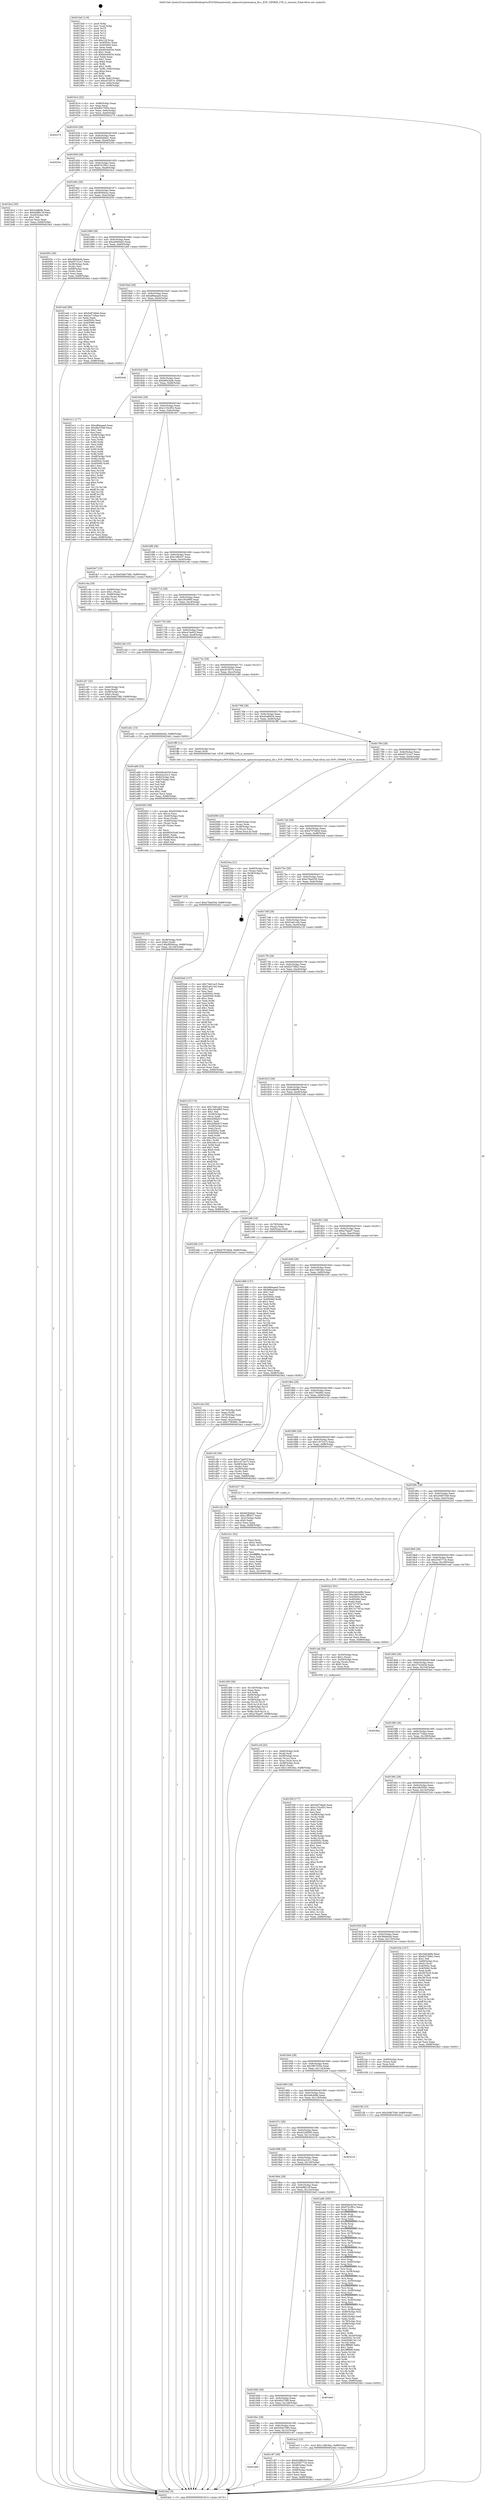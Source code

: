 digraph "0x4015a0" {
  label = "0x4015a0 (/mnt/c/Users/mathe/Desktop/tcc/POCII/binaries/extr_opensslcryptoevpevp_lib.c_EVP_CIPHER_CTX_iv_noconst_Final-ollvm.out::main(0))"
  labelloc = "t"
  node[shape=record]

  Entry [label="",width=0.3,height=0.3,shape=circle,fillcolor=black,style=filled]
  "0x401614" [label="{
     0x401614 [32]\l
     | [instrs]\l
     &nbsp;&nbsp;0x401614 \<+6\>: mov -0x88(%rbp),%eax\l
     &nbsp;&nbsp;0x40161a \<+2\>: mov %eax,%ecx\l
     &nbsp;&nbsp;0x40161c \<+6\>: sub $0x80275f54,%ecx\l
     &nbsp;&nbsp;0x401622 \<+6\>: mov %eax,-0x9c(%rbp)\l
     &nbsp;&nbsp;0x401628 \<+6\>: mov %ecx,-0xa0(%rbp)\l
     &nbsp;&nbsp;0x40162e \<+6\>: je 0000000000402274 \<main+0xcd4\>\l
  }"]
  "0x402274" [label="{
     0x402274\l
  }", style=dashed]
  "0x401634" [label="{
     0x401634 [28]\l
     | [instrs]\l
     &nbsp;&nbsp;0x401634 \<+5\>: jmp 0000000000401639 \<main+0x99\>\l
     &nbsp;&nbsp;0x401639 \<+6\>: mov -0x9c(%rbp),%eax\l
     &nbsp;&nbsp;0x40163f \<+5\>: sub $0x842bbbd1,%eax\l
     &nbsp;&nbsp;0x401644 \<+6\>: mov %eax,-0xa4(%rbp)\l
     &nbsp;&nbsp;0x40164a \<+6\>: je 000000000040220a \<main+0xc6a\>\l
  }"]
  Exit [label="",width=0.3,height=0.3,shape=circle,fillcolor=black,style=filled,peripheries=2]
  "0x40220a" [label="{
     0x40220a\l
  }", style=dashed]
  "0x401650" [label="{
     0x401650 [28]\l
     | [instrs]\l
     &nbsp;&nbsp;0x401650 \<+5\>: jmp 0000000000401655 \<main+0xb5\>\l
     &nbsp;&nbsp;0x401655 \<+6\>: mov -0x9c(%rbp),%eax\l
     &nbsp;&nbsp;0x40165b \<+5\>: sub $0x97b1f81c,%eax\l
     &nbsp;&nbsp;0x401660 \<+6\>: mov %eax,-0xa8(%rbp)\l
     &nbsp;&nbsp;0x401666 \<+6\>: je 0000000000401bc2 \<main+0x622\>\l
  }"]
  "0x4021fb" [label="{
     0x4021fb [15]\l
     | [instrs]\l
     &nbsp;&nbsp;0x4021fb \<+10\>: movl $0x20d67549,-0x88(%rbp)\l
     &nbsp;&nbsp;0x402205 \<+5\>: jmp 00000000004024e2 \<main+0xf42\>\l
  }"]
  "0x401bc2" [label="{
     0x401bc2 [30]\l
     | [instrs]\l
     &nbsp;&nbsp;0x401bc2 \<+5\>: mov $0x2adfe9b,%eax\l
     &nbsp;&nbsp;0x401bc7 \<+5\>: mov $0x4ef8b13f,%ecx\l
     &nbsp;&nbsp;0x401bcc \<+3\>: mov -0x2d(%rbp),%dl\l
     &nbsp;&nbsp;0x401bcf \<+3\>: test $0x1,%dl\l
     &nbsp;&nbsp;0x401bd2 \<+3\>: cmovne %ecx,%eax\l
     &nbsp;&nbsp;0x401bd5 \<+6\>: mov %eax,-0x88(%rbp)\l
     &nbsp;&nbsp;0x401bdb \<+5\>: jmp 00000000004024e2 \<main+0xf42\>\l
  }"]
  "0x40166c" [label="{
     0x40166c [28]\l
     | [instrs]\l
     &nbsp;&nbsp;0x40166c \<+5\>: jmp 0000000000401671 \<main+0xd1\>\l
     &nbsp;&nbsp;0x401671 \<+6\>: mov -0x9c(%rbp),%eax\l
     &nbsp;&nbsp;0x401677 \<+5\>: sub $0x9f30dcac,%eax\l
     &nbsp;&nbsp;0x40167c \<+6\>: mov %eax,-0xac(%rbp)\l
     &nbsp;&nbsp;0x401682 \<+6\>: je 000000000040205c \<main+0xabc\>\l
  }"]
  "0x402097" [label="{
     0x402097 [15]\l
     | [instrs]\l
     &nbsp;&nbsp;0x402097 \<+10\>: movl $0xe78ad33d,-0x88(%rbp)\l
     &nbsp;&nbsp;0x4020a1 \<+5\>: jmp 00000000004024e2 \<main+0xf42\>\l
  }"]
  "0x40205c" [label="{
     0x40205c [36]\l
     | [instrs]\l
     &nbsp;&nbsp;0x40205c \<+5\>: mov $0x36b0dcfa,%eax\l
     &nbsp;&nbsp;0x402061 \<+5\>: mov $0xd5721ec7,%ecx\l
     &nbsp;&nbsp;0x402066 \<+4\>: mov -0x38(%rbp),%rdx\l
     &nbsp;&nbsp;0x40206a \<+2\>: mov (%rdx),%esi\l
     &nbsp;&nbsp;0x40206c \<+4\>: mov -0x68(%rbp),%rdx\l
     &nbsp;&nbsp;0x402070 \<+2\>: cmp (%rdx),%esi\l
     &nbsp;&nbsp;0x402072 \<+3\>: cmovl %ecx,%eax\l
     &nbsp;&nbsp;0x402075 \<+6\>: mov %eax,-0x88(%rbp)\l
     &nbsp;&nbsp;0x40207b \<+5\>: jmp 00000000004024e2 \<main+0xf42\>\l
  }"]
  "0x401688" [label="{
     0x401688 [28]\l
     | [instrs]\l
     &nbsp;&nbsp;0x401688 \<+5\>: jmp 000000000040168d \<main+0xed\>\l
     &nbsp;&nbsp;0x40168d \<+6\>: mov -0x9c(%rbp),%eax\l
     &nbsp;&nbsp;0x401693 \<+5\>: sub $0xa0840ed2,%eax\l
     &nbsp;&nbsp;0x401698 \<+6\>: mov %eax,-0xb0(%rbp)\l
     &nbsp;&nbsp;0x40169e \<+6\>: je 0000000000401ee0 \<main+0x940\>\l
  }"]
  "0x40203d" [label="{
     0x40203d [31]\l
     | [instrs]\l
     &nbsp;&nbsp;0x40203d \<+4\>: mov -0x38(%rbp),%rdi\l
     &nbsp;&nbsp;0x402041 \<+6\>: movl $0x0,(%rdi)\l
     &nbsp;&nbsp;0x402047 \<+10\>: movl $0x9f30dcac,-0x88(%rbp)\l
     &nbsp;&nbsp;0x402051 \<+6\>: mov %eax,-0x144(%rbp)\l
     &nbsp;&nbsp;0x402057 \<+5\>: jmp 00000000004024e2 \<main+0xf42\>\l
  }"]
  "0x401ee0" [label="{
     0x401ee0 [86]\l
     | [instrs]\l
     &nbsp;&nbsp;0x401ee0 \<+5\>: mov $0x5e974beb,%eax\l
     &nbsp;&nbsp;0x401ee5 \<+5\>: mov $0x2a77c6aa,%ecx\l
     &nbsp;&nbsp;0x401eea \<+2\>: xor %edx,%edx\l
     &nbsp;&nbsp;0x401eec \<+7\>: mov 0x40505c,%esi\l
     &nbsp;&nbsp;0x401ef3 \<+7\>: mov 0x405060,%edi\l
     &nbsp;&nbsp;0x401efa \<+3\>: sub $0x1,%edx\l
     &nbsp;&nbsp;0x401efd \<+3\>: mov %esi,%r8d\l
     &nbsp;&nbsp;0x401f00 \<+3\>: add %edx,%r8d\l
     &nbsp;&nbsp;0x401f03 \<+4\>: imul %r8d,%esi\l
     &nbsp;&nbsp;0x401f07 \<+3\>: and $0x1,%esi\l
     &nbsp;&nbsp;0x401f0a \<+3\>: cmp $0x0,%esi\l
     &nbsp;&nbsp;0x401f0d \<+4\>: sete %r9b\l
     &nbsp;&nbsp;0x401f11 \<+3\>: cmp $0xa,%edi\l
     &nbsp;&nbsp;0x401f14 \<+4\>: setl %r10b\l
     &nbsp;&nbsp;0x401f18 \<+3\>: mov %r9b,%r11b\l
     &nbsp;&nbsp;0x401f1b \<+3\>: and %r10b,%r11b\l
     &nbsp;&nbsp;0x401f1e \<+3\>: xor %r10b,%r9b\l
     &nbsp;&nbsp;0x401f21 \<+3\>: or %r9b,%r11b\l
     &nbsp;&nbsp;0x401f24 \<+4\>: test $0x1,%r11b\l
     &nbsp;&nbsp;0x401f28 \<+3\>: cmovne %ecx,%eax\l
     &nbsp;&nbsp;0x401f2b \<+6\>: mov %eax,-0x88(%rbp)\l
     &nbsp;&nbsp;0x401f31 \<+5\>: jmp 00000000004024e2 \<main+0xf42\>\l
  }"]
  "0x4016a4" [label="{
     0x4016a4 [28]\l
     | [instrs]\l
     &nbsp;&nbsp;0x4016a4 \<+5\>: jmp 00000000004016a9 \<main+0x109\>\l
     &nbsp;&nbsp;0x4016a9 \<+6\>: mov -0x9c(%rbp),%eax\l
     &nbsp;&nbsp;0x4016af \<+5\>: sub $0xa86eaaed,%eax\l
     &nbsp;&nbsp;0x4016b4 \<+6\>: mov %eax,-0xb4(%rbp)\l
     &nbsp;&nbsp;0x4016ba \<+6\>: je 0000000000402444 \<main+0xea4\>\l
  }"]
  "0x402002" [label="{
     0x402002 [59]\l
     | [instrs]\l
     &nbsp;&nbsp;0x402002 \<+10\>: movabs $0x4030b6,%rdi\l
     &nbsp;&nbsp;0x40200c \<+5\>: mov $0x1a,%ecx\l
     &nbsp;&nbsp;0x402011 \<+4\>: mov -0x40(%rbp),%rdx\l
     &nbsp;&nbsp;0x402015 \<+3\>: mov %rax,(%rdx)\l
     &nbsp;&nbsp;0x402018 \<+4\>: mov -0x40(%rbp),%rax\l
     &nbsp;&nbsp;0x40201c \<+3\>: mov (%rax),%rax\l
     &nbsp;&nbsp;0x40201f \<+3\>: movzbl (%rax),%eax\l
     &nbsp;&nbsp;0x402022 \<+1\>: cltd\l
     &nbsp;&nbsp;0x402023 \<+2\>: idiv %ecx\l
     &nbsp;&nbsp;0x402025 \<+6\>: sub $0x88343cdd,%edx\l
     &nbsp;&nbsp;0x40202b \<+3\>: add $0x61,%edx\l
     &nbsp;&nbsp;0x40202e \<+6\>: add $0x88343cdd,%edx\l
     &nbsp;&nbsp;0x402034 \<+2\>: mov %edx,%esi\l
     &nbsp;&nbsp;0x402036 \<+2\>: mov $0x0,%al\l
     &nbsp;&nbsp;0x402038 \<+5\>: call 0000000000401040 \<printf@plt\>\l
     | [calls]\l
     &nbsp;&nbsp;0x401040 \{1\} (unknown)\l
  }"]
  "0x402444" [label="{
     0x402444\l
  }", style=dashed]
  "0x4016c0" [label="{
     0x4016c0 [28]\l
     | [instrs]\l
     &nbsp;&nbsp;0x4016c0 \<+5\>: jmp 00000000004016c5 \<main+0x125\>\l
     &nbsp;&nbsp;0x4016c5 \<+6\>: mov -0x9c(%rbp),%eax\l
     &nbsp;&nbsp;0x4016cb \<+5\>: sub $0xb66a3adc,%eax\l
     &nbsp;&nbsp;0x4016d0 \<+6\>: mov %eax,-0xb8(%rbp)\l
     &nbsp;&nbsp;0x4016d6 \<+6\>: je 0000000000401e11 \<main+0x871\>\l
  }"]
  "0x401d50" [label="{
     0x401d50 [56]\l
     | [instrs]\l
     &nbsp;&nbsp;0x401d50 \<+6\>: mov -0x140(%rbp),%ecx\l
     &nbsp;&nbsp;0x401d56 \<+3\>: imul %eax,%ecx\l
     &nbsp;&nbsp;0x401d59 \<+3\>: mov %cl,%r8b\l
     &nbsp;&nbsp;0x401d5c \<+4\>: mov -0x60(%rbp),%r9\l
     &nbsp;&nbsp;0x401d60 \<+3\>: mov (%r9),%r9\l
     &nbsp;&nbsp;0x401d63 \<+4\>: mov -0x58(%rbp),%r10\l
     &nbsp;&nbsp;0x401d67 \<+3\>: movslq (%r10),%r10\l
     &nbsp;&nbsp;0x401d6a \<+4\>: mov (%r9,%r10,8),%r9\l
     &nbsp;&nbsp;0x401d6e \<+4\>: mov -0x48(%rbp),%r10\l
     &nbsp;&nbsp;0x401d72 \<+3\>: movslq (%r10),%r10\l
     &nbsp;&nbsp;0x401d75 \<+4\>: mov %r8b,(%r9,%r10,1)\l
     &nbsp;&nbsp;0x401d79 \<+10\>: movl $0xa79aad7,-0x88(%rbp)\l
     &nbsp;&nbsp;0x401d83 \<+5\>: jmp 00000000004024e2 \<main+0xf42\>\l
  }"]
  "0x401e11" [label="{
     0x401e11 [177]\l
     | [instrs]\l
     &nbsp;&nbsp;0x401e11 \<+5\>: mov $0xa86eaaed,%eax\l
     &nbsp;&nbsp;0x401e16 \<+5\>: mov $0x4fa37f49,%ecx\l
     &nbsp;&nbsp;0x401e1b \<+2\>: mov $0x1,%dl\l
     &nbsp;&nbsp;0x401e1d \<+2\>: xor %esi,%esi\l
     &nbsp;&nbsp;0x401e1f \<+4\>: mov -0x48(%rbp),%rdi\l
     &nbsp;&nbsp;0x401e23 \<+3\>: mov (%rdi),%r8d\l
     &nbsp;&nbsp;0x401e26 \<+3\>: mov %esi,%r9d\l
     &nbsp;&nbsp;0x401e29 \<+3\>: sub %r8d,%r9d\l
     &nbsp;&nbsp;0x401e2c \<+3\>: mov %esi,%r8d\l
     &nbsp;&nbsp;0x401e2f \<+4\>: sub $0x1,%r8d\l
     &nbsp;&nbsp;0x401e33 \<+3\>: add %r8d,%r9d\l
     &nbsp;&nbsp;0x401e36 \<+3\>: mov %esi,%r8d\l
     &nbsp;&nbsp;0x401e39 \<+3\>: sub %r9d,%r8d\l
     &nbsp;&nbsp;0x401e3c \<+4\>: mov -0x48(%rbp),%rdi\l
     &nbsp;&nbsp;0x401e40 \<+3\>: mov %r8d,(%rdi)\l
     &nbsp;&nbsp;0x401e43 \<+8\>: mov 0x40505c,%r8d\l
     &nbsp;&nbsp;0x401e4b \<+8\>: mov 0x405060,%r9d\l
     &nbsp;&nbsp;0x401e53 \<+3\>: sub $0x1,%esi\l
     &nbsp;&nbsp;0x401e56 \<+3\>: mov %r8d,%r10d\l
     &nbsp;&nbsp;0x401e59 \<+3\>: add %esi,%r10d\l
     &nbsp;&nbsp;0x401e5c \<+4\>: imul %r10d,%r8d\l
     &nbsp;&nbsp;0x401e60 \<+4\>: and $0x1,%r8d\l
     &nbsp;&nbsp;0x401e64 \<+4\>: cmp $0x0,%r8d\l
     &nbsp;&nbsp;0x401e68 \<+4\>: sete %r11b\l
     &nbsp;&nbsp;0x401e6c \<+4\>: cmp $0xa,%r9d\l
     &nbsp;&nbsp;0x401e70 \<+3\>: setl %bl\l
     &nbsp;&nbsp;0x401e73 \<+3\>: mov %r11b,%r14b\l
     &nbsp;&nbsp;0x401e76 \<+4\>: xor $0xff,%r14b\l
     &nbsp;&nbsp;0x401e7a \<+3\>: mov %bl,%r15b\l
     &nbsp;&nbsp;0x401e7d \<+4\>: xor $0xff,%r15b\l
     &nbsp;&nbsp;0x401e81 \<+3\>: xor $0x0,%dl\l
     &nbsp;&nbsp;0x401e84 \<+3\>: mov %r14b,%r12b\l
     &nbsp;&nbsp;0x401e87 \<+4\>: and $0x0,%r12b\l
     &nbsp;&nbsp;0x401e8b \<+3\>: and %dl,%r11b\l
     &nbsp;&nbsp;0x401e8e \<+3\>: mov %r15b,%r13b\l
     &nbsp;&nbsp;0x401e91 \<+4\>: and $0x0,%r13b\l
     &nbsp;&nbsp;0x401e95 \<+2\>: and %dl,%bl\l
     &nbsp;&nbsp;0x401e97 \<+3\>: or %r11b,%r12b\l
     &nbsp;&nbsp;0x401e9a \<+3\>: or %bl,%r13b\l
     &nbsp;&nbsp;0x401e9d \<+3\>: xor %r13b,%r12b\l
     &nbsp;&nbsp;0x401ea0 \<+3\>: or %r15b,%r14b\l
     &nbsp;&nbsp;0x401ea3 \<+4\>: xor $0xff,%r14b\l
     &nbsp;&nbsp;0x401ea7 \<+3\>: or $0x0,%dl\l
     &nbsp;&nbsp;0x401eaa \<+3\>: and %dl,%r14b\l
     &nbsp;&nbsp;0x401ead \<+3\>: or %r14b,%r12b\l
     &nbsp;&nbsp;0x401eb0 \<+4\>: test $0x1,%r12b\l
     &nbsp;&nbsp;0x401eb4 \<+3\>: cmovne %ecx,%eax\l
     &nbsp;&nbsp;0x401eb7 \<+6\>: mov %eax,-0x88(%rbp)\l
     &nbsp;&nbsp;0x401ebd \<+5\>: jmp 00000000004024e2 \<main+0xf42\>\l
  }"]
  "0x4016dc" [label="{
     0x4016dc [28]\l
     | [instrs]\l
     &nbsp;&nbsp;0x4016dc \<+5\>: jmp 00000000004016e1 \<main+0x141\>\l
     &nbsp;&nbsp;0x4016e1 \<+6\>: mov -0x9c(%rbp),%eax\l
     &nbsp;&nbsp;0x4016e7 \<+5\>: sub $0xc133cd52,%eax\l
     &nbsp;&nbsp;0x4016ec \<+6\>: mov %eax,-0xbc(%rbp)\l
     &nbsp;&nbsp;0x4016f2 \<+6\>: je 0000000000401fe7 \<main+0xa47\>\l
  }"]
  "0x401d1c" [label="{
     0x401d1c [52]\l
     | [instrs]\l
     &nbsp;&nbsp;0x401d1c \<+2\>: xor %ecx,%ecx\l
     &nbsp;&nbsp;0x401d1e \<+5\>: mov $0x2,%edx\l
     &nbsp;&nbsp;0x401d23 \<+6\>: mov %edx,-0x13c(%rbp)\l
     &nbsp;&nbsp;0x401d29 \<+1\>: cltd\l
     &nbsp;&nbsp;0x401d2a \<+6\>: mov -0x13c(%rbp),%esi\l
     &nbsp;&nbsp;0x401d30 \<+2\>: idiv %esi\l
     &nbsp;&nbsp;0x401d32 \<+6\>: imul $0xfffffffe,%edx,%edx\l
     &nbsp;&nbsp;0x401d38 \<+2\>: mov %ecx,%edi\l
     &nbsp;&nbsp;0x401d3a \<+2\>: sub %edx,%edi\l
     &nbsp;&nbsp;0x401d3c \<+2\>: mov %ecx,%edx\l
     &nbsp;&nbsp;0x401d3e \<+3\>: sub $0x1,%edx\l
     &nbsp;&nbsp;0x401d41 \<+2\>: add %edx,%edi\l
     &nbsp;&nbsp;0x401d43 \<+2\>: sub %edi,%ecx\l
     &nbsp;&nbsp;0x401d45 \<+6\>: mov %ecx,-0x140(%rbp)\l
     &nbsp;&nbsp;0x401d4b \<+5\>: call 0000000000401160 \<next_i\>\l
     | [calls]\l
     &nbsp;&nbsp;0x401160 \{1\} (/mnt/c/Users/mathe/Desktop/tcc/POCII/binaries/extr_opensslcryptoevpevp_lib.c_EVP_CIPHER_CTX_iv_noconst_Final-ollvm.out::next_i)\l
  }"]
  "0x401fe7" [label="{
     0x401fe7 [15]\l
     | [instrs]\l
     &nbsp;&nbsp;0x401fe7 \<+10\>: movl $0x5d4b7580,-0x88(%rbp)\l
     &nbsp;&nbsp;0x401ff1 \<+5\>: jmp 00000000004024e2 \<main+0xf42\>\l
  }"]
  "0x4016f8" [label="{
     0x4016f8 [28]\l
     | [instrs]\l
     &nbsp;&nbsp;0x4016f8 \<+5\>: jmp 00000000004016fd \<main+0x15d\>\l
     &nbsp;&nbsp;0x4016fd \<+6\>: mov -0x9c(%rbp),%eax\l
     &nbsp;&nbsp;0x401703 \<+5\>: sub $0xc1ff5437,%eax\l
     &nbsp;&nbsp;0x401708 \<+6\>: mov %eax,-0xc0(%rbp)\l
     &nbsp;&nbsp;0x40170e \<+6\>: je 0000000000401c4a \<main+0x6aa\>\l
  }"]
  "0x401cc8" [label="{
     0x401cc8 [43]\l
     | [instrs]\l
     &nbsp;&nbsp;0x401cc8 \<+4\>: mov -0x60(%rbp),%rdi\l
     &nbsp;&nbsp;0x401ccc \<+3\>: mov (%rdi),%rdi\l
     &nbsp;&nbsp;0x401ccf \<+4\>: mov -0x58(%rbp),%rcx\l
     &nbsp;&nbsp;0x401cd3 \<+3\>: movslq (%rcx),%rcx\l
     &nbsp;&nbsp;0x401cd6 \<+4\>: mov %rax,(%rdi,%rcx,8)\l
     &nbsp;&nbsp;0x401cda \<+4\>: mov -0x48(%rbp),%rax\l
     &nbsp;&nbsp;0x401cde \<+6\>: movl $0x0,(%rax)\l
     &nbsp;&nbsp;0x401ce4 \<+10\>: movl $0x118918ec,-0x88(%rbp)\l
     &nbsp;&nbsp;0x401cee \<+5\>: jmp 00000000004024e2 \<main+0xf42\>\l
  }"]
  "0x401c4a" [label="{
     0x401c4a [29]\l
     | [instrs]\l
     &nbsp;&nbsp;0x401c4a \<+4\>: mov -0x68(%rbp),%rax\l
     &nbsp;&nbsp;0x401c4e \<+6\>: movl $0x1,(%rax)\l
     &nbsp;&nbsp;0x401c54 \<+4\>: mov -0x68(%rbp),%rax\l
     &nbsp;&nbsp;0x401c58 \<+3\>: movslq (%rax),%rax\l
     &nbsp;&nbsp;0x401c5b \<+4\>: shl $0x3,%rax\l
     &nbsp;&nbsp;0x401c5f \<+3\>: mov %rax,%rdi\l
     &nbsp;&nbsp;0x401c62 \<+5\>: call 0000000000401050 \<malloc@plt\>\l
     | [calls]\l
     &nbsp;&nbsp;0x401050 \{1\} (unknown)\l
  }"]
  "0x401714" [label="{
     0x401714 [28]\l
     | [instrs]\l
     &nbsp;&nbsp;0x401714 \<+5\>: jmp 0000000000401719 \<main+0x179\>\l
     &nbsp;&nbsp;0x401719 \<+6\>: mov -0x9c(%rbp),%eax\l
     &nbsp;&nbsp;0x40171f \<+5\>: sub $0xc30c0f93,%eax\l
     &nbsp;&nbsp;0x401724 \<+6\>: mov %eax,-0xc4(%rbp)\l
     &nbsp;&nbsp;0x40172a \<+6\>: je 00000000004021dd \<main+0xc3d\>\l
  }"]
  "0x401a08" [label="{
     0x401a08\l
  }", style=dashed]
  "0x4021dd" [label="{
     0x4021dd [15]\l
     | [instrs]\l
     &nbsp;&nbsp;0x4021dd \<+10\>: movl $0x9f30dcac,-0x88(%rbp)\l
     &nbsp;&nbsp;0x4021e7 \<+5\>: jmp 00000000004024e2 \<main+0xf42\>\l
  }"]
  "0x401730" [label="{
     0x401730 [28]\l
     | [instrs]\l
     &nbsp;&nbsp;0x401730 \<+5\>: jmp 0000000000401735 \<main+0x195\>\l
     &nbsp;&nbsp;0x401735 \<+6\>: mov -0x9c(%rbp),%eax\l
     &nbsp;&nbsp;0x40173b \<+5\>: sub $0xce7ee91f,%eax\l
     &nbsp;&nbsp;0x401740 \<+6\>: mov %eax,-0xc8(%rbp)\l
     &nbsp;&nbsp;0x401746 \<+6\>: je 0000000000401ed1 \<main+0x931\>\l
  }"]
  "0x401c87" [label="{
     0x401c87 [36]\l
     | [instrs]\l
     &nbsp;&nbsp;0x401c87 \<+5\>: mov $0xd2af6b54,%eax\l
     &nbsp;&nbsp;0x401c8c \<+5\>: mov $0x2540771b,%ecx\l
     &nbsp;&nbsp;0x401c91 \<+4\>: mov -0x58(%rbp),%rdx\l
     &nbsp;&nbsp;0x401c95 \<+2\>: mov (%rdx),%esi\l
     &nbsp;&nbsp;0x401c97 \<+4\>: mov -0x68(%rbp),%rdx\l
     &nbsp;&nbsp;0x401c9b \<+2\>: cmp (%rdx),%esi\l
     &nbsp;&nbsp;0x401c9d \<+3\>: cmovl %ecx,%eax\l
     &nbsp;&nbsp;0x401ca0 \<+6\>: mov %eax,-0x88(%rbp)\l
     &nbsp;&nbsp;0x401ca6 \<+5\>: jmp 00000000004024e2 \<main+0xf42\>\l
  }"]
  "0x401ed1" [label="{
     0x401ed1 [15]\l
     | [instrs]\l
     &nbsp;&nbsp;0x401ed1 \<+10\>: movl $0xa0840ed2,-0x88(%rbp)\l
     &nbsp;&nbsp;0x401edb \<+5\>: jmp 00000000004024e2 \<main+0xf42\>\l
  }"]
  "0x40174c" [label="{
     0x40174c [28]\l
     | [instrs]\l
     &nbsp;&nbsp;0x40174c \<+5\>: jmp 0000000000401751 \<main+0x1b1\>\l
     &nbsp;&nbsp;0x401751 \<+6\>: mov -0x9c(%rbp),%eax\l
     &nbsp;&nbsp;0x401757 \<+5\>: sub $0xcf15f37e,%eax\l
     &nbsp;&nbsp;0x40175c \<+6\>: mov %eax,-0xcc(%rbp)\l
     &nbsp;&nbsp;0x401762 \<+6\>: je 0000000000401a66 \<main+0x4c6\>\l
  }"]
  "0x4019ec" [label="{
     0x4019ec [28]\l
     | [instrs]\l
     &nbsp;&nbsp;0x4019ec \<+5\>: jmp 00000000004019f1 \<main+0x451\>\l
     &nbsp;&nbsp;0x4019f1 \<+6\>: mov -0x9c(%rbp),%eax\l
     &nbsp;&nbsp;0x4019f7 \<+5\>: sub $0x5d4b7580,%eax\l
     &nbsp;&nbsp;0x4019fc \<+6\>: mov %eax,-0x12c(%rbp)\l
     &nbsp;&nbsp;0x401a02 \<+6\>: je 0000000000401c87 \<main+0x6e7\>\l
  }"]
  "0x401a66" [label="{
     0x401a66 [53]\l
     | [instrs]\l
     &nbsp;&nbsp;0x401a66 \<+5\>: mov $0x64bcb33d,%eax\l
     &nbsp;&nbsp;0x401a6b \<+5\>: mov $0x42ac22c1,%ecx\l
     &nbsp;&nbsp;0x401a70 \<+6\>: mov -0x82(%rbp),%dl\l
     &nbsp;&nbsp;0x401a76 \<+7\>: mov -0x81(%rbp),%sil\l
     &nbsp;&nbsp;0x401a7d \<+3\>: mov %dl,%dil\l
     &nbsp;&nbsp;0x401a80 \<+3\>: and %sil,%dil\l
     &nbsp;&nbsp;0x401a83 \<+3\>: xor %sil,%dl\l
     &nbsp;&nbsp;0x401a86 \<+3\>: or %dl,%dil\l
     &nbsp;&nbsp;0x401a89 \<+4\>: test $0x1,%dil\l
     &nbsp;&nbsp;0x401a8d \<+3\>: cmovne %ecx,%eax\l
     &nbsp;&nbsp;0x401a90 \<+6\>: mov %eax,-0x88(%rbp)\l
     &nbsp;&nbsp;0x401a96 \<+5\>: jmp 00000000004024e2 \<main+0xf42\>\l
  }"]
  "0x401768" [label="{
     0x401768 [28]\l
     | [instrs]\l
     &nbsp;&nbsp;0x401768 \<+5\>: jmp 000000000040176d \<main+0x1cd\>\l
     &nbsp;&nbsp;0x40176d \<+6\>: mov -0x9c(%rbp),%eax\l
     &nbsp;&nbsp;0x401773 \<+5\>: sub $0xd2af6b54,%eax\l
     &nbsp;&nbsp;0x401778 \<+6\>: mov %eax,-0xd0(%rbp)\l
     &nbsp;&nbsp;0x40177e \<+6\>: je 0000000000401ff6 \<main+0xa56\>\l
  }"]
  "0x4024e2" [label="{
     0x4024e2 [5]\l
     | [instrs]\l
     &nbsp;&nbsp;0x4024e2 \<+5\>: jmp 0000000000401614 \<main+0x74\>\l
  }"]
  "0x4015a0" [label="{
     0x4015a0 [116]\l
     | [instrs]\l
     &nbsp;&nbsp;0x4015a0 \<+1\>: push %rbp\l
     &nbsp;&nbsp;0x4015a1 \<+3\>: mov %rsp,%rbp\l
     &nbsp;&nbsp;0x4015a4 \<+2\>: push %r15\l
     &nbsp;&nbsp;0x4015a6 \<+2\>: push %r14\l
     &nbsp;&nbsp;0x4015a8 \<+2\>: push %r13\l
     &nbsp;&nbsp;0x4015aa \<+2\>: push %r12\l
     &nbsp;&nbsp;0x4015ac \<+1\>: push %rbx\l
     &nbsp;&nbsp;0x4015ad \<+7\>: sub $0x128,%rsp\l
     &nbsp;&nbsp;0x4015b4 \<+7\>: mov 0x40505c,%eax\l
     &nbsp;&nbsp;0x4015bb \<+7\>: mov 0x405060,%ecx\l
     &nbsp;&nbsp;0x4015c2 \<+2\>: mov %eax,%edx\l
     &nbsp;&nbsp;0x4015c4 \<+6\>: add $0xb0c64634,%edx\l
     &nbsp;&nbsp;0x4015ca \<+3\>: sub $0x1,%edx\l
     &nbsp;&nbsp;0x4015cd \<+6\>: sub $0xb0c64634,%edx\l
     &nbsp;&nbsp;0x4015d3 \<+3\>: imul %edx,%eax\l
     &nbsp;&nbsp;0x4015d6 \<+3\>: and $0x1,%eax\l
     &nbsp;&nbsp;0x4015d9 \<+3\>: cmp $0x0,%eax\l
     &nbsp;&nbsp;0x4015dc \<+4\>: sete %r8b\l
     &nbsp;&nbsp;0x4015e0 \<+4\>: and $0x1,%r8b\l
     &nbsp;&nbsp;0x4015e4 \<+7\>: mov %r8b,-0x82(%rbp)\l
     &nbsp;&nbsp;0x4015eb \<+3\>: cmp $0xa,%ecx\l
     &nbsp;&nbsp;0x4015ee \<+4\>: setl %r8b\l
     &nbsp;&nbsp;0x4015f2 \<+4\>: and $0x1,%r8b\l
     &nbsp;&nbsp;0x4015f6 \<+7\>: mov %r8b,-0x81(%rbp)\l
     &nbsp;&nbsp;0x4015fd \<+10\>: movl $0xcf15f37e,-0x88(%rbp)\l
     &nbsp;&nbsp;0x401607 \<+6\>: mov %edi,-0x8c(%rbp)\l
     &nbsp;&nbsp;0x40160d \<+7\>: mov %rsi,-0x98(%rbp)\l
  }"]
  "0x401ec2" [label="{
     0x401ec2 [15]\l
     | [instrs]\l
     &nbsp;&nbsp;0x401ec2 \<+10\>: movl $0x118918ec,-0x88(%rbp)\l
     &nbsp;&nbsp;0x401ecc \<+5\>: jmp 00000000004024e2 \<main+0xf42\>\l
  }"]
  "0x401ff6" [label="{
     0x401ff6 [12]\l
     | [instrs]\l
     &nbsp;&nbsp;0x401ff6 \<+4\>: mov -0x60(%rbp),%rax\l
     &nbsp;&nbsp;0x401ffa \<+3\>: mov (%rax),%rdi\l
     &nbsp;&nbsp;0x401ffd \<+5\>: call 00000000004013e0 \<EVP_CIPHER_CTX_iv_noconst\>\l
     | [calls]\l
     &nbsp;&nbsp;0x4013e0 \{1\} (/mnt/c/Users/mathe/Desktop/tcc/POCII/binaries/extr_opensslcryptoevpevp_lib.c_EVP_CIPHER_CTX_iv_noconst_Final-ollvm.out::EVP_CIPHER_CTX_iv_noconst)\l
  }"]
  "0x401784" [label="{
     0x401784 [28]\l
     | [instrs]\l
     &nbsp;&nbsp;0x401784 \<+5\>: jmp 0000000000401789 \<main+0x1e9\>\l
     &nbsp;&nbsp;0x401789 \<+6\>: mov -0x9c(%rbp),%eax\l
     &nbsp;&nbsp;0x40178f \<+5\>: sub $0xd5721ec7,%eax\l
     &nbsp;&nbsp;0x401794 \<+6\>: mov %eax,-0xd4(%rbp)\l
     &nbsp;&nbsp;0x40179a \<+6\>: je 0000000000402080 \<main+0xae0\>\l
  }"]
  "0x4019d0" [label="{
     0x4019d0 [28]\l
     | [instrs]\l
     &nbsp;&nbsp;0x4019d0 \<+5\>: jmp 00000000004019d5 \<main+0x435\>\l
     &nbsp;&nbsp;0x4019d5 \<+6\>: mov -0x9c(%rbp),%eax\l
     &nbsp;&nbsp;0x4019db \<+5\>: sub $0x4fa37f49,%eax\l
     &nbsp;&nbsp;0x4019e0 \<+6\>: mov %eax,-0x128(%rbp)\l
     &nbsp;&nbsp;0x4019e6 \<+6\>: je 0000000000401ec2 \<main+0x922\>\l
  }"]
  "0x402080" [label="{
     0x402080 [23]\l
     | [instrs]\l
     &nbsp;&nbsp;0x402080 \<+4\>: mov -0x60(%rbp),%rax\l
     &nbsp;&nbsp;0x402084 \<+3\>: mov (%rax),%rax\l
     &nbsp;&nbsp;0x402087 \<+4\>: mov -0x38(%rbp),%rcx\l
     &nbsp;&nbsp;0x40208b \<+3\>: movslq (%rcx),%rcx\l
     &nbsp;&nbsp;0x40208e \<+4\>: mov (%rax,%rcx,8),%rdi\l
     &nbsp;&nbsp;0x402092 \<+5\>: call 0000000000401030 \<free@plt\>\l
     | [calls]\l
     &nbsp;&nbsp;0x401030 \{1\} (unknown)\l
  }"]
  "0x4017a0" [label="{
     0x4017a0 [28]\l
     | [instrs]\l
     &nbsp;&nbsp;0x4017a0 \<+5\>: jmp 00000000004017a5 \<main+0x205\>\l
     &nbsp;&nbsp;0x4017a5 \<+6\>: mov -0x9c(%rbp),%eax\l
     &nbsp;&nbsp;0x4017ab \<+5\>: sub $0xd797eb0d,%eax\l
     &nbsp;&nbsp;0x4017b0 \<+6\>: mov %eax,-0xd8(%rbp)\l
     &nbsp;&nbsp;0x4017b6 \<+6\>: je 00000000004023ea \<main+0xe4a\>\l
  }"]
  "0x401be0" [label="{
     0x401be0\l
  }", style=dashed]
  "0x4023ea" [label="{
     0x4023ea [21]\l
     | [instrs]\l
     &nbsp;&nbsp;0x4023ea \<+4\>: mov -0x80(%rbp),%rax\l
     &nbsp;&nbsp;0x4023ee \<+2\>: mov (%rax),%eax\l
     &nbsp;&nbsp;0x4023f0 \<+4\>: lea -0x28(%rbp),%rsp\l
     &nbsp;&nbsp;0x4023f4 \<+1\>: pop %rbx\l
     &nbsp;&nbsp;0x4023f5 \<+2\>: pop %r12\l
     &nbsp;&nbsp;0x4023f7 \<+2\>: pop %r13\l
     &nbsp;&nbsp;0x4023f9 \<+2\>: pop %r14\l
     &nbsp;&nbsp;0x4023fb \<+2\>: pop %r15\l
     &nbsp;&nbsp;0x4023fd \<+1\>: pop %rbp\l
     &nbsp;&nbsp;0x4023fe \<+1\>: ret\l
  }"]
  "0x4017bc" [label="{
     0x4017bc [28]\l
     | [instrs]\l
     &nbsp;&nbsp;0x4017bc \<+5\>: jmp 00000000004017c1 \<main+0x221\>\l
     &nbsp;&nbsp;0x4017c1 \<+6\>: mov -0x9c(%rbp),%eax\l
     &nbsp;&nbsp;0x4017c7 \<+5\>: sub $0xe78ad33d,%eax\l
     &nbsp;&nbsp;0x4017cc \<+6\>: mov %eax,-0xdc(%rbp)\l
     &nbsp;&nbsp;0x4017d2 \<+6\>: je 00000000004020a6 \<main+0xb06\>\l
  }"]
  "0x401c67" [label="{
     0x401c67 [32]\l
     | [instrs]\l
     &nbsp;&nbsp;0x401c67 \<+4\>: mov -0x60(%rbp),%rdi\l
     &nbsp;&nbsp;0x401c6b \<+3\>: mov %rax,(%rdi)\l
     &nbsp;&nbsp;0x401c6e \<+4\>: mov -0x58(%rbp),%rax\l
     &nbsp;&nbsp;0x401c72 \<+6\>: movl $0x0,(%rax)\l
     &nbsp;&nbsp;0x401c78 \<+10\>: movl $0x5d4b7580,-0x88(%rbp)\l
     &nbsp;&nbsp;0x401c82 \<+5\>: jmp 00000000004024e2 \<main+0xf42\>\l
  }"]
  "0x4020a6" [label="{
     0x4020a6 [137]\l
     | [instrs]\l
     &nbsp;&nbsp;0x4020a6 \<+5\>: mov $0x73e61ac5,%eax\l
     &nbsp;&nbsp;0x4020ab \<+5\>: mov $0xf1a61c44,%ecx\l
     &nbsp;&nbsp;0x4020b0 \<+2\>: mov $0x1,%dl\l
     &nbsp;&nbsp;0x4020b2 \<+2\>: xor %esi,%esi\l
     &nbsp;&nbsp;0x4020b4 \<+7\>: mov 0x40505c,%edi\l
     &nbsp;&nbsp;0x4020bb \<+8\>: mov 0x405060,%r8d\l
     &nbsp;&nbsp;0x4020c3 \<+3\>: sub $0x1,%esi\l
     &nbsp;&nbsp;0x4020c6 \<+3\>: mov %edi,%r9d\l
     &nbsp;&nbsp;0x4020c9 \<+3\>: add %esi,%r9d\l
     &nbsp;&nbsp;0x4020cc \<+4\>: imul %r9d,%edi\l
     &nbsp;&nbsp;0x4020d0 \<+3\>: and $0x1,%edi\l
     &nbsp;&nbsp;0x4020d3 \<+3\>: cmp $0x0,%edi\l
     &nbsp;&nbsp;0x4020d6 \<+4\>: sete %r10b\l
     &nbsp;&nbsp;0x4020da \<+4\>: cmp $0xa,%r8d\l
     &nbsp;&nbsp;0x4020de \<+4\>: setl %r11b\l
     &nbsp;&nbsp;0x4020e2 \<+3\>: mov %r10b,%bl\l
     &nbsp;&nbsp;0x4020e5 \<+3\>: xor $0xff,%bl\l
     &nbsp;&nbsp;0x4020e8 \<+3\>: mov %r11b,%r14b\l
     &nbsp;&nbsp;0x4020eb \<+4\>: xor $0xff,%r14b\l
     &nbsp;&nbsp;0x4020ef \<+3\>: xor $0x1,%dl\l
     &nbsp;&nbsp;0x4020f2 \<+3\>: mov %bl,%r15b\l
     &nbsp;&nbsp;0x4020f5 \<+4\>: and $0xff,%r15b\l
     &nbsp;&nbsp;0x4020f9 \<+3\>: and %dl,%r10b\l
     &nbsp;&nbsp;0x4020fc \<+3\>: mov %r14b,%r12b\l
     &nbsp;&nbsp;0x4020ff \<+4\>: and $0xff,%r12b\l
     &nbsp;&nbsp;0x402103 \<+3\>: and %dl,%r11b\l
     &nbsp;&nbsp;0x402106 \<+3\>: or %r10b,%r15b\l
     &nbsp;&nbsp;0x402109 \<+3\>: or %r11b,%r12b\l
     &nbsp;&nbsp;0x40210c \<+3\>: xor %r12b,%r15b\l
     &nbsp;&nbsp;0x40210f \<+3\>: or %r14b,%bl\l
     &nbsp;&nbsp;0x402112 \<+3\>: xor $0xff,%bl\l
     &nbsp;&nbsp;0x402115 \<+3\>: or $0x1,%dl\l
     &nbsp;&nbsp;0x402118 \<+2\>: and %dl,%bl\l
     &nbsp;&nbsp;0x40211a \<+3\>: or %bl,%r15b\l
     &nbsp;&nbsp;0x40211d \<+4\>: test $0x1,%r15b\l
     &nbsp;&nbsp;0x402121 \<+3\>: cmovne %ecx,%eax\l
     &nbsp;&nbsp;0x402124 \<+6\>: mov %eax,-0x88(%rbp)\l
     &nbsp;&nbsp;0x40212a \<+5\>: jmp 00000000004024e2 \<main+0xf42\>\l
  }"]
  "0x4017d8" [label="{
     0x4017d8 [28]\l
     | [instrs]\l
     &nbsp;&nbsp;0x4017d8 \<+5\>: jmp 00000000004017dd \<main+0x23d\>\l
     &nbsp;&nbsp;0x4017dd \<+6\>: mov -0x9c(%rbp),%eax\l
     &nbsp;&nbsp;0x4017e3 \<+5\>: sub $0xf1a61c44,%eax\l
     &nbsp;&nbsp;0x4017e8 \<+6\>: mov %eax,-0xe0(%rbp)\l
     &nbsp;&nbsp;0x4017ee \<+6\>: je 000000000040212f \<main+0xb8f\>\l
  }"]
  "0x401c0e" [label="{
     0x401c0e [30]\l
     | [instrs]\l
     &nbsp;&nbsp;0x401c0e \<+4\>: mov -0x70(%rbp),%rdi\l
     &nbsp;&nbsp;0x401c12 \<+2\>: mov %eax,(%rdi)\l
     &nbsp;&nbsp;0x401c14 \<+4\>: mov -0x70(%rbp),%rdi\l
     &nbsp;&nbsp;0x401c18 \<+2\>: mov (%rdi),%eax\l
     &nbsp;&nbsp;0x401c1a \<+3\>: mov %eax,-0x2c(%rbp)\l
     &nbsp;&nbsp;0x401c1d \<+10\>: movl $0x17904f0c,-0x88(%rbp)\l
     &nbsp;&nbsp;0x401c27 \<+5\>: jmp 00000000004024e2 \<main+0xf42\>\l
  }"]
  "0x40212f" [label="{
     0x40212f [174]\l
     | [instrs]\l
     &nbsp;&nbsp;0x40212f \<+5\>: mov $0x73e61ac5,%eax\l
     &nbsp;&nbsp;0x402134 \<+5\>: mov $0xc30c0f93,%ecx\l
     &nbsp;&nbsp;0x402139 \<+2\>: mov $0x1,%dl\l
     &nbsp;&nbsp;0x40213b \<+4\>: mov -0x38(%rbp),%rsi\l
     &nbsp;&nbsp;0x40213f \<+2\>: mov (%rsi),%edi\l
     &nbsp;&nbsp;0x402141 \<+6\>: add $0x428fa915,%edi\l
     &nbsp;&nbsp;0x402147 \<+3\>: add $0x1,%edi\l
     &nbsp;&nbsp;0x40214a \<+6\>: sub $0x428fa915,%edi\l
     &nbsp;&nbsp;0x402150 \<+4\>: mov -0x38(%rbp),%rsi\l
     &nbsp;&nbsp;0x402154 \<+2\>: mov %edi,(%rsi)\l
     &nbsp;&nbsp;0x402156 \<+7\>: mov 0x40505c,%edi\l
     &nbsp;&nbsp;0x40215d \<+8\>: mov 0x405060,%r8d\l
     &nbsp;&nbsp;0x402165 \<+3\>: mov %edi,%r9d\l
     &nbsp;&nbsp;0x402168 \<+7\>: add $0xc06c1cc9,%r9d\l
     &nbsp;&nbsp;0x40216f \<+4\>: sub $0x1,%r9d\l
     &nbsp;&nbsp;0x402173 \<+7\>: sub $0xc06c1cc9,%r9d\l
     &nbsp;&nbsp;0x40217a \<+4\>: imul %r9d,%edi\l
     &nbsp;&nbsp;0x40217e \<+3\>: and $0x1,%edi\l
     &nbsp;&nbsp;0x402181 \<+3\>: cmp $0x0,%edi\l
     &nbsp;&nbsp;0x402184 \<+4\>: sete %r10b\l
     &nbsp;&nbsp;0x402188 \<+4\>: cmp $0xa,%r8d\l
     &nbsp;&nbsp;0x40218c \<+4\>: setl %r11b\l
     &nbsp;&nbsp;0x402190 \<+3\>: mov %r10b,%bl\l
     &nbsp;&nbsp;0x402193 \<+3\>: xor $0xff,%bl\l
     &nbsp;&nbsp;0x402196 \<+3\>: mov %r11b,%r14b\l
     &nbsp;&nbsp;0x402199 \<+4\>: xor $0xff,%r14b\l
     &nbsp;&nbsp;0x40219d \<+3\>: xor $0x1,%dl\l
     &nbsp;&nbsp;0x4021a0 \<+3\>: mov %bl,%r15b\l
     &nbsp;&nbsp;0x4021a3 \<+4\>: and $0xff,%r15b\l
     &nbsp;&nbsp;0x4021a7 \<+3\>: and %dl,%r10b\l
     &nbsp;&nbsp;0x4021aa \<+3\>: mov %r14b,%r12b\l
     &nbsp;&nbsp;0x4021ad \<+4\>: and $0xff,%r12b\l
     &nbsp;&nbsp;0x4021b1 \<+3\>: and %dl,%r11b\l
     &nbsp;&nbsp;0x4021b4 \<+3\>: or %r10b,%r15b\l
     &nbsp;&nbsp;0x4021b7 \<+3\>: or %r11b,%r12b\l
     &nbsp;&nbsp;0x4021ba \<+3\>: xor %r12b,%r15b\l
     &nbsp;&nbsp;0x4021bd \<+3\>: or %r14b,%bl\l
     &nbsp;&nbsp;0x4021c0 \<+3\>: xor $0xff,%bl\l
     &nbsp;&nbsp;0x4021c3 \<+3\>: or $0x1,%dl\l
     &nbsp;&nbsp;0x4021c6 \<+2\>: and %dl,%bl\l
     &nbsp;&nbsp;0x4021c8 \<+3\>: or %bl,%r15b\l
     &nbsp;&nbsp;0x4021cb \<+4\>: test $0x1,%r15b\l
     &nbsp;&nbsp;0x4021cf \<+3\>: cmovne %ecx,%eax\l
     &nbsp;&nbsp;0x4021d2 \<+6\>: mov %eax,-0x88(%rbp)\l
     &nbsp;&nbsp;0x4021d8 \<+5\>: jmp 00000000004024e2 \<main+0xf42\>\l
  }"]
  "0x4017f4" [label="{
     0x4017f4 [28]\l
     | [instrs]\l
     &nbsp;&nbsp;0x4017f4 \<+5\>: jmp 00000000004017f9 \<main+0x259\>\l
     &nbsp;&nbsp;0x4017f9 \<+6\>: mov -0x9c(%rbp),%eax\l
     &nbsp;&nbsp;0x4017ff \<+5\>: sub $0xfa3758b2,%eax\l
     &nbsp;&nbsp;0x401804 \<+6\>: mov %eax,-0xe4(%rbp)\l
     &nbsp;&nbsp;0x40180a \<+6\>: je 00000000004023db \<main+0xe3b\>\l
  }"]
  "0x4019b4" [label="{
     0x4019b4 [28]\l
     | [instrs]\l
     &nbsp;&nbsp;0x4019b4 \<+5\>: jmp 00000000004019b9 \<main+0x419\>\l
     &nbsp;&nbsp;0x4019b9 \<+6\>: mov -0x9c(%rbp),%eax\l
     &nbsp;&nbsp;0x4019bf \<+5\>: sub $0x4ef8b13f,%eax\l
     &nbsp;&nbsp;0x4019c4 \<+6\>: mov %eax,-0x124(%rbp)\l
     &nbsp;&nbsp;0x4019ca \<+6\>: je 0000000000401be0 \<main+0x640\>\l
  }"]
  "0x4023db" [label="{
     0x4023db [15]\l
     | [instrs]\l
     &nbsp;&nbsp;0x4023db \<+10\>: movl $0xd797eb0d,-0x88(%rbp)\l
     &nbsp;&nbsp;0x4023e5 \<+5\>: jmp 00000000004024e2 \<main+0xf42\>\l
  }"]
  "0x401810" [label="{
     0x401810 [28]\l
     | [instrs]\l
     &nbsp;&nbsp;0x401810 \<+5\>: jmp 0000000000401815 \<main+0x275\>\l
     &nbsp;&nbsp;0x401815 \<+6\>: mov -0x9c(%rbp),%eax\l
     &nbsp;&nbsp;0x40181b \<+5\>: sub $0x2adfe9b,%eax\l
     &nbsp;&nbsp;0x401820 \<+6\>: mov %eax,-0xe8(%rbp)\l
     &nbsp;&nbsp;0x401826 \<+6\>: je 0000000000401bfe \<main+0x65e\>\l
  }"]
  "0x401a9b" [label="{
     0x401a9b [295]\l
     | [instrs]\l
     &nbsp;&nbsp;0x401a9b \<+5\>: mov $0x64bcb33d,%eax\l
     &nbsp;&nbsp;0x401aa0 \<+5\>: mov $0x97b1f81c,%ecx\l
     &nbsp;&nbsp;0x401aa5 \<+3\>: mov %rsp,%rdx\l
     &nbsp;&nbsp;0x401aa8 \<+4\>: add $0xfffffffffffffff0,%rdx\l
     &nbsp;&nbsp;0x401aac \<+3\>: mov %rdx,%rsp\l
     &nbsp;&nbsp;0x401aaf \<+4\>: mov %rdx,-0x80(%rbp)\l
     &nbsp;&nbsp;0x401ab3 \<+3\>: mov %rsp,%rdx\l
     &nbsp;&nbsp;0x401ab6 \<+4\>: add $0xfffffffffffffff0,%rdx\l
     &nbsp;&nbsp;0x401aba \<+3\>: mov %rdx,%rsp\l
     &nbsp;&nbsp;0x401abd \<+3\>: mov %rsp,%rsi\l
     &nbsp;&nbsp;0x401ac0 \<+4\>: add $0xfffffffffffffff0,%rsi\l
     &nbsp;&nbsp;0x401ac4 \<+3\>: mov %rsi,%rsp\l
     &nbsp;&nbsp;0x401ac7 \<+4\>: mov %rsi,-0x78(%rbp)\l
     &nbsp;&nbsp;0x401acb \<+3\>: mov %rsp,%rsi\l
     &nbsp;&nbsp;0x401ace \<+4\>: add $0xfffffffffffffff0,%rsi\l
     &nbsp;&nbsp;0x401ad2 \<+3\>: mov %rsi,%rsp\l
     &nbsp;&nbsp;0x401ad5 \<+4\>: mov %rsi,-0x70(%rbp)\l
     &nbsp;&nbsp;0x401ad9 \<+3\>: mov %rsp,%rsi\l
     &nbsp;&nbsp;0x401adc \<+4\>: add $0xfffffffffffffff0,%rsi\l
     &nbsp;&nbsp;0x401ae0 \<+3\>: mov %rsi,%rsp\l
     &nbsp;&nbsp;0x401ae3 \<+4\>: mov %rsi,-0x68(%rbp)\l
     &nbsp;&nbsp;0x401ae7 \<+3\>: mov %rsp,%rsi\l
     &nbsp;&nbsp;0x401aea \<+4\>: add $0xfffffffffffffff0,%rsi\l
     &nbsp;&nbsp;0x401aee \<+3\>: mov %rsi,%rsp\l
     &nbsp;&nbsp;0x401af1 \<+4\>: mov %rsi,-0x60(%rbp)\l
     &nbsp;&nbsp;0x401af5 \<+3\>: mov %rsp,%rsi\l
     &nbsp;&nbsp;0x401af8 \<+4\>: add $0xfffffffffffffff0,%rsi\l
     &nbsp;&nbsp;0x401afc \<+3\>: mov %rsi,%rsp\l
     &nbsp;&nbsp;0x401aff \<+4\>: mov %rsi,-0x58(%rbp)\l
     &nbsp;&nbsp;0x401b03 \<+3\>: mov %rsp,%rsi\l
     &nbsp;&nbsp;0x401b06 \<+4\>: add $0xfffffffffffffff0,%rsi\l
     &nbsp;&nbsp;0x401b0a \<+3\>: mov %rsi,%rsp\l
     &nbsp;&nbsp;0x401b0d \<+4\>: mov %rsi,-0x50(%rbp)\l
     &nbsp;&nbsp;0x401b11 \<+3\>: mov %rsp,%rsi\l
     &nbsp;&nbsp;0x401b14 \<+4\>: add $0xfffffffffffffff0,%rsi\l
     &nbsp;&nbsp;0x401b18 \<+3\>: mov %rsi,%rsp\l
     &nbsp;&nbsp;0x401b1b \<+4\>: mov %rsi,-0x48(%rbp)\l
     &nbsp;&nbsp;0x401b1f \<+3\>: mov %rsp,%rsi\l
     &nbsp;&nbsp;0x401b22 \<+4\>: add $0xfffffffffffffff0,%rsi\l
     &nbsp;&nbsp;0x401b26 \<+3\>: mov %rsi,%rsp\l
     &nbsp;&nbsp;0x401b29 \<+4\>: mov %rsi,-0x40(%rbp)\l
     &nbsp;&nbsp;0x401b2d \<+3\>: mov %rsp,%rsi\l
     &nbsp;&nbsp;0x401b30 \<+4\>: add $0xfffffffffffffff0,%rsi\l
     &nbsp;&nbsp;0x401b34 \<+3\>: mov %rsi,%rsp\l
     &nbsp;&nbsp;0x401b37 \<+4\>: mov %rsi,-0x38(%rbp)\l
     &nbsp;&nbsp;0x401b3b \<+4\>: mov -0x80(%rbp),%rsi\l
     &nbsp;&nbsp;0x401b3f \<+6\>: movl $0x0,(%rsi)\l
     &nbsp;&nbsp;0x401b45 \<+6\>: mov -0x8c(%rbp),%edi\l
     &nbsp;&nbsp;0x401b4b \<+2\>: mov %edi,(%rdx)\l
     &nbsp;&nbsp;0x401b4d \<+4\>: mov -0x78(%rbp),%rsi\l
     &nbsp;&nbsp;0x401b51 \<+7\>: mov -0x98(%rbp),%r8\l
     &nbsp;&nbsp;0x401b58 \<+3\>: mov %r8,(%rsi)\l
     &nbsp;&nbsp;0x401b5b \<+3\>: cmpl $0x2,(%rdx)\l
     &nbsp;&nbsp;0x401b5e \<+4\>: setne %r9b\l
     &nbsp;&nbsp;0x401b62 \<+4\>: and $0x1,%r9b\l
     &nbsp;&nbsp;0x401b66 \<+4\>: mov %r9b,-0x2d(%rbp)\l
     &nbsp;&nbsp;0x401b6a \<+8\>: mov 0x40505c,%r10d\l
     &nbsp;&nbsp;0x401b72 \<+8\>: mov 0x405060,%r11d\l
     &nbsp;&nbsp;0x401b7a \<+3\>: mov %r10d,%ebx\l
     &nbsp;&nbsp;0x401b7d \<+6\>: add $0x3ff8fd9,%ebx\l
     &nbsp;&nbsp;0x401b83 \<+3\>: sub $0x1,%ebx\l
     &nbsp;&nbsp;0x401b86 \<+6\>: sub $0x3ff8fd9,%ebx\l
     &nbsp;&nbsp;0x401b8c \<+4\>: imul %ebx,%r10d\l
     &nbsp;&nbsp;0x401b90 \<+4\>: and $0x1,%r10d\l
     &nbsp;&nbsp;0x401b94 \<+4\>: cmp $0x0,%r10d\l
     &nbsp;&nbsp;0x401b98 \<+4\>: sete %r9b\l
     &nbsp;&nbsp;0x401b9c \<+4\>: cmp $0xa,%r11d\l
     &nbsp;&nbsp;0x401ba0 \<+4\>: setl %r14b\l
     &nbsp;&nbsp;0x401ba4 \<+3\>: mov %r9b,%r15b\l
     &nbsp;&nbsp;0x401ba7 \<+3\>: and %r14b,%r15b\l
     &nbsp;&nbsp;0x401baa \<+3\>: xor %r14b,%r9b\l
     &nbsp;&nbsp;0x401bad \<+3\>: or %r9b,%r15b\l
     &nbsp;&nbsp;0x401bb0 \<+4\>: test $0x1,%r15b\l
     &nbsp;&nbsp;0x401bb4 \<+3\>: cmovne %ecx,%eax\l
     &nbsp;&nbsp;0x401bb7 \<+6\>: mov %eax,-0x88(%rbp)\l
     &nbsp;&nbsp;0x401bbd \<+5\>: jmp 00000000004024e2 \<main+0xf42\>\l
  }"]
  "0x401bfe" [label="{
     0x401bfe [16]\l
     | [instrs]\l
     &nbsp;&nbsp;0x401bfe \<+4\>: mov -0x78(%rbp),%rax\l
     &nbsp;&nbsp;0x401c02 \<+3\>: mov (%rax),%rax\l
     &nbsp;&nbsp;0x401c05 \<+4\>: mov 0x8(%rax),%rdi\l
     &nbsp;&nbsp;0x401c09 \<+5\>: call 0000000000401060 \<atoi@plt\>\l
     | [calls]\l
     &nbsp;&nbsp;0x401060 \{1\} (unknown)\l
  }"]
  "0x40182c" [label="{
     0x40182c [28]\l
     | [instrs]\l
     &nbsp;&nbsp;0x40182c \<+5\>: jmp 0000000000401831 \<main+0x291\>\l
     &nbsp;&nbsp;0x401831 \<+6\>: mov -0x9c(%rbp),%eax\l
     &nbsp;&nbsp;0x401837 \<+5\>: sub $0xa79aad7,%eax\l
     &nbsp;&nbsp;0x40183c \<+6\>: mov %eax,-0xec(%rbp)\l
     &nbsp;&nbsp;0x401842 \<+6\>: je 0000000000401d88 \<main+0x7e8\>\l
  }"]
  "0x401998" [label="{
     0x401998 [28]\l
     | [instrs]\l
     &nbsp;&nbsp;0x401998 \<+5\>: jmp 000000000040199d \<main+0x3fd\>\l
     &nbsp;&nbsp;0x40199d \<+6\>: mov -0x9c(%rbp),%eax\l
     &nbsp;&nbsp;0x4019a3 \<+5\>: sub $0x42ac22c1,%eax\l
     &nbsp;&nbsp;0x4019a8 \<+6\>: mov %eax,-0x120(%rbp)\l
     &nbsp;&nbsp;0x4019ae \<+6\>: je 0000000000401a9b \<main+0x4fb\>\l
  }"]
  "0x401d88" [label="{
     0x401d88 [137]\l
     | [instrs]\l
     &nbsp;&nbsp;0x401d88 \<+5\>: mov $0xa86eaaed,%eax\l
     &nbsp;&nbsp;0x401d8d \<+5\>: mov $0xb66a3adc,%ecx\l
     &nbsp;&nbsp;0x401d92 \<+2\>: mov $0x1,%dl\l
     &nbsp;&nbsp;0x401d94 \<+2\>: xor %esi,%esi\l
     &nbsp;&nbsp;0x401d96 \<+7\>: mov 0x40505c,%edi\l
     &nbsp;&nbsp;0x401d9d \<+8\>: mov 0x405060,%r8d\l
     &nbsp;&nbsp;0x401da5 \<+3\>: sub $0x1,%esi\l
     &nbsp;&nbsp;0x401da8 \<+3\>: mov %edi,%r9d\l
     &nbsp;&nbsp;0x401dab \<+3\>: add %esi,%r9d\l
     &nbsp;&nbsp;0x401dae \<+4\>: imul %r9d,%edi\l
     &nbsp;&nbsp;0x401db2 \<+3\>: and $0x1,%edi\l
     &nbsp;&nbsp;0x401db5 \<+3\>: cmp $0x0,%edi\l
     &nbsp;&nbsp;0x401db8 \<+4\>: sete %r10b\l
     &nbsp;&nbsp;0x401dbc \<+4\>: cmp $0xa,%r8d\l
     &nbsp;&nbsp;0x401dc0 \<+4\>: setl %r11b\l
     &nbsp;&nbsp;0x401dc4 \<+3\>: mov %r10b,%bl\l
     &nbsp;&nbsp;0x401dc7 \<+3\>: xor $0xff,%bl\l
     &nbsp;&nbsp;0x401dca \<+3\>: mov %r11b,%r14b\l
     &nbsp;&nbsp;0x401dcd \<+4\>: xor $0xff,%r14b\l
     &nbsp;&nbsp;0x401dd1 \<+3\>: xor $0x0,%dl\l
     &nbsp;&nbsp;0x401dd4 \<+3\>: mov %bl,%r15b\l
     &nbsp;&nbsp;0x401dd7 \<+4\>: and $0x0,%r15b\l
     &nbsp;&nbsp;0x401ddb \<+3\>: and %dl,%r10b\l
     &nbsp;&nbsp;0x401dde \<+3\>: mov %r14b,%r12b\l
     &nbsp;&nbsp;0x401de1 \<+4\>: and $0x0,%r12b\l
     &nbsp;&nbsp;0x401de5 \<+3\>: and %dl,%r11b\l
     &nbsp;&nbsp;0x401de8 \<+3\>: or %r10b,%r15b\l
     &nbsp;&nbsp;0x401deb \<+3\>: or %r11b,%r12b\l
     &nbsp;&nbsp;0x401dee \<+3\>: xor %r12b,%r15b\l
     &nbsp;&nbsp;0x401df1 \<+3\>: or %r14b,%bl\l
     &nbsp;&nbsp;0x401df4 \<+3\>: xor $0xff,%bl\l
     &nbsp;&nbsp;0x401df7 \<+3\>: or $0x0,%dl\l
     &nbsp;&nbsp;0x401dfa \<+2\>: and %dl,%bl\l
     &nbsp;&nbsp;0x401dfc \<+3\>: or %bl,%r15b\l
     &nbsp;&nbsp;0x401dff \<+4\>: test $0x1,%r15b\l
     &nbsp;&nbsp;0x401e03 \<+3\>: cmovne %ecx,%eax\l
     &nbsp;&nbsp;0x401e06 \<+6\>: mov %eax,-0x88(%rbp)\l
     &nbsp;&nbsp;0x401e0c \<+5\>: jmp 00000000004024e2 \<main+0xf42\>\l
  }"]
  "0x401848" [label="{
     0x401848 [28]\l
     | [instrs]\l
     &nbsp;&nbsp;0x401848 \<+5\>: jmp 000000000040184d \<main+0x2ad\>\l
     &nbsp;&nbsp;0x40184d \<+6\>: mov -0x9c(%rbp),%eax\l
     &nbsp;&nbsp;0x401853 \<+5\>: sub $0x118918ec,%eax\l
     &nbsp;&nbsp;0x401858 \<+6\>: mov %eax,-0xf0(%rbp)\l
     &nbsp;&nbsp;0x40185e \<+6\>: je 0000000000401cf3 \<main+0x753\>\l
  }"]
  "0x402219" [label="{
     0x402219\l
  }", style=dashed]
  "0x401cf3" [label="{
     0x401cf3 [36]\l
     | [instrs]\l
     &nbsp;&nbsp;0x401cf3 \<+5\>: mov $0xce7ee91f,%eax\l
     &nbsp;&nbsp;0x401cf8 \<+5\>: mov $0x1c072a73,%ecx\l
     &nbsp;&nbsp;0x401cfd \<+4\>: mov -0x48(%rbp),%rdx\l
     &nbsp;&nbsp;0x401d01 \<+2\>: mov (%rdx),%esi\l
     &nbsp;&nbsp;0x401d03 \<+4\>: mov -0x50(%rbp),%rdx\l
     &nbsp;&nbsp;0x401d07 \<+2\>: cmp (%rdx),%esi\l
     &nbsp;&nbsp;0x401d09 \<+3\>: cmovl %ecx,%eax\l
     &nbsp;&nbsp;0x401d0c \<+6\>: mov %eax,-0x88(%rbp)\l
     &nbsp;&nbsp;0x401d12 \<+5\>: jmp 00000000004024e2 \<main+0xf42\>\l
  }"]
  "0x401864" [label="{
     0x401864 [28]\l
     | [instrs]\l
     &nbsp;&nbsp;0x401864 \<+5\>: jmp 0000000000401869 \<main+0x2c9\>\l
     &nbsp;&nbsp;0x401869 \<+6\>: mov -0x9c(%rbp),%eax\l
     &nbsp;&nbsp;0x40186f \<+5\>: sub $0x17904f0c,%eax\l
     &nbsp;&nbsp;0x401874 \<+6\>: mov %eax,-0xf4(%rbp)\l
     &nbsp;&nbsp;0x40187a \<+6\>: je 0000000000401c2c \<main+0x68c\>\l
  }"]
  "0x40197c" [label="{
     0x40197c [28]\l
     | [instrs]\l
     &nbsp;&nbsp;0x40197c \<+5\>: jmp 0000000000401981 \<main+0x3e1\>\l
     &nbsp;&nbsp;0x401981 \<+6\>: mov -0x9c(%rbp),%eax\l
     &nbsp;&nbsp;0x401987 \<+5\>: sub $0x422d9585,%eax\l
     &nbsp;&nbsp;0x40198c \<+6\>: mov %eax,-0x11c(%rbp)\l
     &nbsp;&nbsp;0x401992 \<+6\>: je 0000000000402219 \<main+0xc79\>\l
  }"]
  "0x401c2c" [label="{
     0x401c2c [30]\l
     | [instrs]\l
     &nbsp;&nbsp;0x401c2c \<+5\>: mov $0x842bbbd1,%eax\l
     &nbsp;&nbsp;0x401c31 \<+5\>: mov $0xc1ff5437,%ecx\l
     &nbsp;&nbsp;0x401c36 \<+3\>: mov -0x2c(%rbp),%edx\l
     &nbsp;&nbsp;0x401c39 \<+3\>: cmp $0x0,%edx\l
     &nbsp;&nbsp;0x401c3c \<+3\>: cmove %ecx,%eax\l
     &nbsp;&nbsp;0x401c3f \<+6\>: mov %eax,-0x88(%rbp)\l
     &nbsp;&nbsp;0x401c45 \<+5\>: jmp 00000000004024e2 \<main+0xf42\>\l
  }"]
  "0x401880" [label="{
     0x401880 [28]\l
     | [instrs]\l
     &nbsp;&nbsp;0x401880 \<+5\>: jmp 0000000000401885 \<main+0x2e5\>\l
     &nbsp;&nbsp;0x401885 \<+6\>: mov -0x9c(%rbp),%eax\l
     &nbsp;&nbsp;0x40188b \<+5\>: sub $0x1c072a73,%eax\l
     &nbsp;&nbsp;0x401890 \<+6\>: mov %eax,-0xf8(%rbp)\l
     &nbsp;&nbsp;0x401896 \<+6\>: je 0000000000401d17 \<main+0x777\>\l
  }"]
  "0x4024ce" [label="{
     0x4024ce\l
  }", style=dashed]
  "0x401d17" [label="{
     0x401d17 [5]\l
     | [instrs]\l
     &nbsp;&nbsp;0x401d17 \<+5\>: call 0000000000401160 \<next_i\>\l
     | [calls]\l
     &nbsp;&nbsp;0x401160 \{1\} (/mnt/c/Users/mathe/Desktop/tcc/POCII/binaries/extr_opensslcryptoevpevp_lib.c_EVP_CIPHER_CTX_iv_noconst_Final-ollvm.out::next_i)\l
  }"]
  "0x40189c" [label="{
     0x40189c [28]\l
     | [instrs]\l
     &nbsp;&nbsp;0x40189c \<+5\>: jmp 00000000004018a1 \<main+0x301\>\l
     &nbsp;&nbsp;0x4018a1 \<+6\>: mov -0x9c(%rbp),%eax\l
     &nbsp;&nbsp;0x4018a7 \<+5\>: sub $0x20d67549,%eax\l
     &nbsp;&nbsp;0x4018ac \<+6\>: mov %eax,-0xfc(%rbp)\l
     &nbsp;&nbsp;0x4018b2 \<+6\>: je 00000000004022e3 \<main+0xd43\>\l
  }"]
  "0x401960" [label="{
     0x401960 [28]\l
     | [instrs]\l
     &nbsp;&nbsp;0x401960 \<+5\>: jmp 0000000000401965 \<main+0x3c5\>\l
     &nbsp;&nbsp;0x401965 \<+6\>: mov -0x9c(%rbp),%eax\l
     &nbsp;&nbsp;0x40196b \<+5\>: sub $0x3a6cb9fe,%eax\l
     &nbsp;&nbsp;0x401970 \<+6\>: mov %eax,-0x118(%rbp)\l
     &nbsp;&nbsp;0x401976 \<+6\>: je 00000000004024ce \<main+0xf2e\>\l
  }"]
  "0x4022e3" [label="{
     0x4022e3 [91]\l
     | [instrs]\l
     &nbsp;&nbsp;0x4022e3 \<+5\>: mov $0x3a6cb9fe,%eax\l
     &nbsp;&nbsp;0x4022e8 \<+5\>: mov $0x2d6350d1,%ecx\l
     &nbsp;&nbsp;0x4022ed \<+7\>: mov 0x40505c,%edx\l
     &nbsp;&nbsp;0x4022f4 \<+7\>: mov 0x405060,%esi\l
     &nbsp;&nbsp;0x4022fb \<+2\>: mov %edx,%edi\l
     &nbsp;&nbsp;0x4022fd \<+6\>: sub $0x7a7787ac,%edi\l
     &nbsp;&nbsp;0x402303 \<+3\>: sub $0x1,%edi\l
     &nbsp;&nbsp;0x402306 \<+6\>: add $0x7a7787ac,%edi\l
     &nbsp;&nbsp;0x40230c \<+3\>: imul %edi,%edx\l
     &nbsp;&nbsp;0x40230f \<+3\>: and $0x1,%edx\l
     &nbsp;&nbsp;0x402312 \<+3\>: cmp $0x0,%edx\l
     &nbsp;&nbsp;0x402315 \<+4\>: sete %r8b\l
     &nbsp;&nbsp;0x402319 \<+3\>: cmp $0xa,%esi\l
     &nbsp;&nbsp;0x40231c \<+4\>: setl %r9b\l
     &nbsp;&nbsp;0x402320 \<+3\>: mov %r8b,%r10b\l
     &nbsp;&nbsp;0x402323 \<+3\>: and %r9b,%r10b\l
     &nbsp;&nbsp;0x402326 \<+3\>: xor %r9b,%r8b\l
     &nbsp;&nbsp;0x402329 \<+3\>: or %r8b,%r10b\l
     &nbsp;&nbsp;0x40232c \<+4\>: test $0x1,%r10b\l
     &nbsp;&nbsp;0x402330 \<+3\>: cmovne %ecx,%eax\l
     &nbsp;&nbsp;0x402333 \<+6\>: mov %eax,-0x88(%rbp)\l
     &nbsp;&nbsp;0x402339 \<+5\>: jmp 00000000004024e2 \<main+0xf42\>\l
  }"]
  "0x4018b8" [label="{
     0x4018b8 [28]\l
     | [instrs]\l
     &nbsp;&nbsp;0x4018b8 \<+5\>: jmp 00000000004018bd \<main+0x31d\>\l
     &nbsp;&nbsp;0x4018bd \<+6\>: mov -0x9c(%rbp),%eax\l
     &nbsp;&nbsp;0x4018c3 \<+5\>: sub $0x2540771b,%eax\l
     &nbsp;&nbsp;0x4018c8 \<+6\>: mov %eax,-0x100(%rbp)\l
     &nbsp;&nbsp;0x4018ce \<+6\>: je 0000000000401cab \<main+0x70b\>\l
  }"]
  "0x4022d4" [label="{
     0x4022d4\l
  }", style=dashed]
  "0x401cab" [label="{
     0x401cab [29]\l
     | [instrs]\l
     &nbsp;&nbsp;0x401cab \<+4\>: mov -0x50(%rbp),%rax\l
     &nbsp;&nbsp;0x401caf \<+6\>: movl $0x1,(%rax)\l
     &nbsp;&nbsp;0x401cb5 \<+4\>: mov -0x50(%rbp),%rax\l
     &nbsp;&nbsp;0x401cb9 \<+3\>: movslq (%rax),%rax\l
     &nbsp;&nbsp;0x401cbc \<+4\>: shl $0x0,%rax\l
     &nbsp;&nbsp;0x401cc0 \<+3\>: mov %rax,%rdi\l
     &nbsp;&nbsp;0x401cc3 \<+5\>: call 0000000000401050 \<malloc@plt\>\l
     | [calls]\l
     &nbsp;&nbsp;0x401050 \{1\} (unknown)\l
  }"]
  "0x4018d4" [label="{
     0x4018d4 [28]\l
     | [instrs]\l
     &nbsp;&nbsp;0x4018d4 \<+5\>: jmp 00000000004018d9 \<main+0x339\>\l
     &nbsp;&nbsp;0x4018d9 \<+6\>: mov -0x9c(%rbp),%eax\l
     &nbsp;&nbsp;0x4018df \<+5\>: sub $0x2752ed3d,%eax\l
     &nbsp;&nbsp;0x4018e4 \<+6\>: mov %eax,-0x104(%rbp)\l
     &nbsp;&nbsp;0x4018ea \<+6\>: je 00000000004024ba \<main+0xf1a\>\l
  }"]
  "0x401944" [label="{
     0x401944 [28]\l
     | [instrs]\l
     &nbsp;&nbsp;0x401944 \<+5\>: jmp 0000000000401949 \<main+0x3a9\>\l
     &nbsp;&nbsp;0x401949 \<+6\>: mov -0x9c(%rbp),%eax\l
     &nbsp;&nbsp;0x40194f \<+5\>: sub $0x3967555a,%eax\l
     &nbsp;&nbsp;0x401954 \<+6\>: mov %eax,-0x114(%rbp)\l
     &nbsp;&nbsp;0x40195a \<+6\>: je 00000000004022d4 \<main+0xd34\>\l
  }"]
  "0x4024ba" [label="{
     0x4024ba\l
  }", style=dashed]
  "0x4018f0" [label="{
     0x4018f0 [28]\l
     | [instrs]\l
     &nbsp;&nbsp;0x4018f0 \<+5\>: jmp 00000000004018f5 \<main+0x355\>\l
     &nbsp;&nbsp;0x4018f5 \<+6\>: mov -0x9c(%rbp),%eax\l
     &nbsp;&nbsp;0x4018fb \<+5\>: sub $0x2a77c6aa,%eax\l
     &nbsp;&nbsp;0x401900 \<+6\>: mov %eax,-0x108(%rbp)\l
     &nbsp;&nbsp;0x401906 \<+6\>: je 0000000000401f36 \<main+0x996\>\l
  }"]
  "0x4021ec" [label="{
     0x4021ec [15]\l
     | [instrs]\l
     &nbsp;&nbsp;0x4021ec \<+4\>: mov -0x60(%rbp),%rax\l
     &nbsp;&nbsp;0x4021f0 \<+3\>: mov (%rax),%rax\l
     &nbsp;&nbsp;0x4021f3 \<+3\>: mov %rax,%rdi\l
     &nbsp;&nbsp;0x4021f6 \<+5\>: call 0000000000401030 \<free@plt\>\l
     | [calls]\l
     &nbsp;&nbsp;0x401030 \{1\} (unknown)\l
  }"]
  "0x401f36" [label="{
     0x401f36 [177]\l
     | [instrs]\l
     &nbsp;&nbsp;0x401f36 \<+5\>: mov $0x5e974beb,%eax\l
     &nbsp;&nbsp;0x401f3b \<+5\>: mov $0xc133cd52,%ecx\l
     &nbsp;&nbsp;0x401f40 \<+2\>: mov $0x1,%dl\l
     &nbsp;&nbsp;0x401f42 \<+2\>: xor %esi,%esi\l
     &nbsp;&nbsp;0x401f44 \<+4\>: mov -0x58(%rbp),%rdi\l
     &nbsp;&nbsp;0x401f48 \<+3\>: mov (%rdi),%r8d\l
     &nbsp;&nbsp;0x401f4b \<+3\>: mov %esi,%r9d\l
     &nbsp;&nbsp;0x401f4e \<+3\>: sub %r8d,%r9d\l
     &nbsp;&nbsp;0x401f51 \<+3\>: mov %esi,%r8d\l
     &nbsp;&nbsp;0x401f54 \<+4\>: sub $0x1,%r8d\l
     &nbsp;&nbsp;0x401f58 \<+3\>: add %r8d,%r9d\l
     &nbsp;&nbsp;0x401f5b \<+3\>: mov %esi,%r8d\l
     &nbsp;&nbsp;0x401f5e \<+3\>: sub %r9d,%r8d\l
     &nbsp;&nbsp;0x401f61 \<+4\>: mov -0x58(%rbp),%rdi\l
     &nbsp;&nbsp;0x401f65 \<+3\>: mov %r8d,(%rdi)\l
     &nbsp;&nbsp;0x401f68 \<+8\>: mov 0x40505c,%r8d\l
     &nbsp;&nbsp;0x401f70 \<+8\>: mov 0x405060,%r9d\l
     &nbsp;&nbsp;0x401f78 \<+3\>: sub $0x1,%esi\l
     &nbsp;&nbsp;0x401f7b \<+3\>: mov %r8d,%r10d\l
     &nbsp;&nbsp;0x401f7e \<+3\>: add %esi,%r10d\l
     &nbsp;&nbsp;0x401f81 \<+4\>: imul %r10d,%r8d\l
     &nbsp;&nbsp;0x401f85 \<+4\>: and $0x1,%r8d\l
     &nbsp;&nbsp;0x401f89 \<+4\>: cmp $0x0,%r8d\l
     &nbsp;&nbsp;0x401f8d \<+4\>: sete %r11b\l
     &nbsp;&nbsp;0x401f91 \<+4\>: cmp $0xa,%r9d\l
     &nbsp;&nbsp;0x401f95 \<+3\>: setl %bl\l
     &nbsp;&nbsp;0x401f98 \<+3\>: mov %r11b,%r14b\l
     &nbsp;&nbsp;0x401f9b \<+4\>: xor $0xff,%r14b\l
     &nbsp;&nbsp;0x401f9f \<+3\>: mov %bl,%r15b\l
     &nbsp;&nbsp;0x401fa2 \<+4\>: xor $0xff,%r15b\l
     &nbsp;&nbsp;0x401fa6 \<+3\>: xor $0x1,%dl\l
     &nbsp;&nbsp;0x401fa9 \<+3\>: mov %r14b,%r12b\l
     &nbsp;&nbsp;0x401fac \<+4\>: and $0xff,%r12b\l
     &nbsp;&nbsp;0x401fb0 \<+3\>: and %dl,%r11b\l
     &nbsp;&nbsp;0x401fb3 \<+3\>: mov %r15b,%r13b\l
     &nbsp;&nbsp;0x401fb6 \<+4\>: and $0xff,%r13b\l
     &nbsp;&nbsp;0x401fba \<+2\>: and %dl,%bl\l
     &nbsp;&nbsp;0x401fbc \<+3\>: or %r11b,%r12b\l
     &nbsp;&nbsp;0x401fbf \<+3\>: or %bl,%r13b\l
     &nbsp;&nbsp;0x401fc2 \<+3\>: xor %r13b,%r12b\l
     &nbsp;&nbsp;0x401fc5 \<+3\>: or %r15b,%r14b\l
     &nbsp;&nbsp;0x401fc8 \<+4\>: xor $0xff,%r14b\l
     &nbsp;&nbsp;0x401fcc \<+3\>: or $0x1,%dl\l
     &nbsp;&nbsp;0x401fcf \<+3\>: and %dl,%r14b\l
     &nbsp;&nbsp;0x401fd2 \<+3\>: or %r14b,%r12b\l
     &nbsp;&nbsp;0x401fd5 \<+4\>: test $0x1,%r12b\l
     &nbsp;&nbsp;0x401fd9 \<+3\>: cmovne %ecx,%eax\l
     &nbsp;&nbsp;0x401fdc \<+6\>: mov %eax,-0x88(%rbp)\l
     &nbsp;&nbsp;0x401fe2 \<+5\>: jmp 00000000004024e2 \<main+0xf42\>\l
  }"]
  "0x40190c" [label="{
     0x40190c [28]\l
     | [instrs]\l
     &nbsp;&nbsp;0x40190c \<+5\>: jmp 0000000000401911 \<main+0x371\>\l
     &nbsp;&nbsp;0x401911 \<+6\>: mov -0x9c(%rbp),%eax\l
     &nbsp;&nbsp;0x401917 \<+5\>: sub $0x2d6350d1,%eax\l
     &nbsp;&nbsp;0x40191c \<+6\>: mov %eax,-0x10c(%rbp)\l
     &nbsp;&nbsp;0x401922 \<+6\>: je 000000000040233e \<main+0xd9e\>\l
  }"]
  "0x401928" [label="{
     0x401928 [28]\l
     | [instrs]\l
     &nbsp;&nbsp;0x401928 \<+5\>: jmp 000000000040192d \<main+0x38d\>\l
     &nbsp;&nbsp;0x40192d \<+6\>: mov -0x9c(%rbp),%eax\l
     &nbsp;&nbsp;0x401933 \<+5\>: sub $0x36b0dcfa,%eax\l
     &nbsp;&nbsp;0x401938 \<+6\>: mov %eax,-0x110(%rbp)\l
     &nbsp;&nbsp;0x40193e \<+6\>: je 00000000004021ec \<main+0xc4c\>\l
  }"]
  "0x40233e" [label="{
     0x40233e [157]\l
     | [instrs]\l
     &nbsp;&nbsp;0x40233e \<+5\>: mov $0x3a6cb9fe,%eax\l
     &nbsp;&nbsp;0x402343 \<+5\>: mov $0xfa3758b2,%ecx\l
     &nbsp;&nbsp;0x402348 \<+2\>: mov $0x1,%dl\l
     &nbsp;&nbsp;0x40234a \<+4\>: mov -0x80(%rbp),%rsi\l
     &nbsp;&nbsp;0x40234e \<+6\>: movl $0x0,(%rsi)\l
     &nbsp;&nbsp;0x402354 \<+7\>: mov 0x40505c,%edi\l
     &nbsp;&nbsp;0x40235b \<+8\>: mov 0x405060,%r8d\l
     &nbsp;&nbsp;0x402363 \<+3\>: mov %edi,%r9d\l
     &nbsp;&nbsp;0x402366 \<+7\>: sub $0x387f2c6,%r9d\l
     &nbsp;&nbsp;0x40236d \<+4\>: sub $0x1,%r9d\l
     &nbsp;&nbsp;0x402371 \<+7\>: add $0x387f2c6,%r9d\l
     &nbsp;&nbsp;0x402378 \<+4\>: imul %r9d,%edi\l
     &nbsp;&nbsp;0x40237c \<+3\>: and $0x1,%edi\l
     &nbsp;&nbsp;0x40237f \<+3\>: cmp $0x0,%edi\l
     &nbsp;&nbsp;0x402382 \<+4\>: sete %r10b\l
     &nbsp;&nbsp;0x402386 \<+4\>: cmp $0xa,%r8d\l
     &nbsp;&nbsp;0x40238a \<+4\>: setl %r11b\l
     &nbsp;&nbsp;0x40238e \<+3\>: mov %r10b,%bl\l
     &nbsp;&nbsp;0x402391 \<+3\>: xor $0xff,%bl\l
     &nbsp;&nbsp;0x402394 \<+3\>: mov %r11b,%r14b\l
     &nbsp;&nbsp;0x402397 \<+4\>: xor $0xff,%r14b\l
     &nbsp;&nbsp;0x40239b \<+3\>: xor $0x1,%dl\l
     &nbsp;&nbsp;0x40239e \<+3\>: mov %bl,%r15b\l
     &nbsp;&nbsp;0x4023a1 \<+4\>: and $0xff,%r15b\l
     &nbsp;&nbsp;0x4023a5 \<+3\>: and %dl,%r10b\l
     &nbsp;&nbsp;0x4023a8 \<+3\>: mov %r14b,%r12b\l
     &nbsp;&nbsp;0x4023ab \<+4\>: and $0xff,%r12b\l
     &nbsp;&nbsp;0x4023af \<+3\>: and %dl,%r11b\l
     &nbsp;&nbsp;0x4023b2 \<+3\>: or %r10b,%r15b\l
     &nbsp;&nbsp;0x4023b5 \<+3\>: or %r11b,%r12b\l
     &nbsp;&nbsp;0x4023b8 \<+3\>: xor %r12b,%r15b\l
     &nbsp;&nbsp;0x4023bb \<+3\>: or %r14b,%bl\l
     &nbsp;&nbsp;0x4023be \<+3\>: xor $0xff,%bl\l
     &nbsp;&nbsp;0x4023c1 \<+3\>: or $0x1,%dl\l
     &nbsp;&nbsp;0x4023c4 \<+2\>: and %dl,%bl\l
     &nbsp;&nbsp;0x4023c6 \<+3\>: or %bl,%r15b\l
     &nbsp;&nbsp;0x4023c9 \<+4\>: test $0x1,%r15b\l
     &nbsp;&nbsp;0x4023cd \<+3\>: cmovne %ecx,%eax\l
     &nbsp;&nbsp;0x4023d0 \<+6\>: mov %eax,-0x88(%rbp)\l
     &nbsp;&nbsp;0x4023d6 \<+5\>: jmp 00000000004024e2 \<main+0xf42\>\l
  }"]
  Entry -> "0x4015a0" [label=" 1"]
  "0x401614" -> "0x402274" [label=" 0"]
  "0x401614" -> "0x401634" [label=" 31"]
  "0x4023ea" -> Exit [label=" 1"]
  "0x401634" -> "0x40220a" [label=" 0"]
  "0x401634" -> "0x401650" [label=" 31"]
  "0x4023db" -> "0x4024e2" [label=" 1"]
  "0x401650" -> "0x401bc2" [label=" 1"]
  "0x401650" -> "0x40166c" [label=" 30"]
  "0x40233e" -> "0x4024e2" [label=" 1"]
  "0x40166c" -> "0x40205c" [label=" 2"]
  "0x40166c" -> "0x401688" [label=" 28"]
  "0x4022e3" -> "0x4024e2" [label=" 1"]
  "0x401688" -> "0x401ee0" [label=" 1"]
  "0x401688" -> "0x4016a4" [label=" 27"]
  "0x4021fb" -> "0x4024e2" [label=" 1"]
  "0x4016a4" -> "0x402444" [label=" 0"]
  "0x4016a4" -> "0x4016c0" [label=" 27"]
  "0x4021ec" -> "0x4021fb" [label=" 1"]
  "0x4016c0" -> "0x401e11" [label=" 1"]
  "0x4016c0" -> "0x4016dc" [label=" 26"]
  "0x4021dd" -> "0x4024e2" [label=" 1"]
  "0x4016dc" -> "0x401fe7" [label=" 1"]
  "0x4016dc" -> "0x4016f8" [label=" 25"]
  "0x40212f" -> "0x4024e2" [label=" 1"]
  "0x4016f8" -> "0x401c4a" [label=" 1"]
  "0x4016f8" -> "0x401714" [label=" 24"]
  "0x4020a6" -> "0x4024e2" [label=" 1"]
  "0x401714" -> "0x4021dd" [label=" 1"]
  "0x401714" -> "0x401730" [label=" 23"]
  "0x402097" -> "0x4024e2" [label=" 1"]
  "0x401730" -> "0x401ed1" [label=" 1"]
  "0x401730" -> "0x40174c" [label=" 22"]
  "0x402080" -> "0x402097" [label=" 1"]
  "0x40174c" -> "0x401a66" [label=" 1"]
  "0x40174c" -> "0x401768" [label=" 21"]
  "0x401a66" -> "0x4024e2" [label=" 1"]
  "0x4015a0" -> "0x401614" [label=" 1"]
  "0x4024e2" -> "0x401614" [label=" 30"]
  "0x40203d" -> "0x4024e2" [label=" 1"]
  "0x401768" -> "0x401ff6" [label=" 1"]
  "0x401768" -> "0x401784" [label=" 20"]
  "0x402002" -> "0x40203d" [label=" 1"]
  "0x401784" -> "0x402080" [label=" 1"]
  "0x401784" -> "0x4017a0" [label=" 19"]
  "0x401fe7" -> "0x4024e2" [label=" 1"]
  "0x4017a0" -> "0x4023ea" [label=" 1"]
  "0x4017a0" -> "0x4017bc" [label=" 18"]
  "0x401f36" -> "0x4024e2" [label=" 1"]
  "0x4017bc" -> "0x4020a6" [label=" 1"]
  "0x4017bc" -> "0x4017d8" [label=" 17"]
  "0x401ed1" -> "0x4024e2" [label=" 1"]
  "0x4017d8" -> "0x40212f" [label=" 1"]
  "0x4017d8" -> "0x4017f4" [label=" 16"]
  "0x401ec2" -> "0x4024e2" [label=" 1"]
  "0x4017f4" -> "0x4023db" [label=" 1"]
  "0x4017f4" -> "0x401810" [label=" 15"]
  "0x401d88" -> "0x4024e2" [label=" 1"]
  "0x401810" -> "0x401bfe" [label=" 1"]
  "0x401810" -> "0x40182c" [label=" 14"]
  "0x401d50" -> "0x4024e2" [label=" 1"]
  "0x40182c" -> "0x401d88" [label=" 1"]
  "0x40182c" -> "0x401848" [label=" 13"]
  "0x401d17" -> "0x401d1c" [label=" 1"]
  "0x401848" -> "0x401cf3" [label=" 2"]
  "0x401848" -> "0x401864" [label=" 11"]
  "0x401cf3" -> "0x4024e2" [label=" 2"]
  "0x401864" -> "0x401c2c" [label=" 1"]
  "0x401864" -> "0x401880" [label=" 10"]
  "0x401cab" -> "0x401cc8" [label=" 1"]
  "0x401880" -> "0x401d17" [label=" 1"]
  "0x401880" -> "0x40189c" [label=" 9"]
  "0x401c87" -> "0x4024e2" [label=" 2"]
  "0x40189c" -> "0x4022e3" [label=" 1"]
  "0x40189c" -> "0x4018b8" [label=" 8"]
  "0x4019ec" -> "0x401c87" [label=" 2"]
  "0x4018b8" -> "0x401cab" [label=" 1"]
  "0x4018b8" -> "0x4018d4" [label=" 7"]
  "0x40205c" -> "0x4024e2" [label=" 2"]
  "0x4018d4" -> "0x4024ba" [label=" 0"]
  "0x4018d4" -> "0x4018f0" [label=" 7"]
  "0x4019d0" -> "0x401ec2" [label=" 1"]
  "0x4018f0" -> "0x401f36" [label=" 1"]
  "0x4018f0" -> "0x40190c" [label=" 6"]
  "0x401ff6" -> "0x402002" [label=" 1"]
  "0x40190c" -> "0x40233e" [label=" 1"]
  "0x40190c" -> "0x401928" [label=" 5"]
  "0x4019b4" -> "0x4019d0" [label=" 3"]
  "0x401928" -> "0x4021ec" [label=" 1"]
  "0x401928" -> "0x401944" [label=" 4"]
  "0x4019d0" -> "0x4019ec" [label=" 2"]
  "0x401944" -> "0x4022d4" [label=" 0"]
  "0x401944" -> "0x401960" [label=" 4"]
  "0x4019ec" -> "0x401a08" [label=" 0"]
  "0x401960" -> "0x4024ce" [label=" 0"]
  "0x401960" -> "0x40197c" [label=" 4"]
  "0x401cc8" -> "0x4024e2" [label=" 1"]
  "0x40197c" -> "0x402219" [label=" 0"]
  "0x40197c" -> "0x401998" [label=" 4"]
  "0x401d1c" -> "0x401d50" [label=" 1"]
  "0x401998" -> "0x401a9b" [label=" 1"]
  "0x401998" -> "0x4019b4" [label=" 3"]
  "0x401e11" -> "0x4024e2" [label=" 1"]
  "0x401a9b" -> "0x4024e2" [label=" 1"]
  "0x401bc2" -> "0x4024e2" [label=" 1"]
  "0x401bfe" -> "0x401c0e" [label=" 1"]
  "0x401c0e" -> "0x4024e2" [label=" 1"]
  "0x401c2c" -> "0x4024e2" [label=" 1"]
  "0x401c4a" -> "0x401c67" [label=" 1"]
  "0x401c67" -> "0x4024e2" [label=" 1"]
  "0x401ee0" -> "0x4024e2" [label=" 1"]
  "0x4019b4" -> "0x401be0" [label=" 0"]
}
